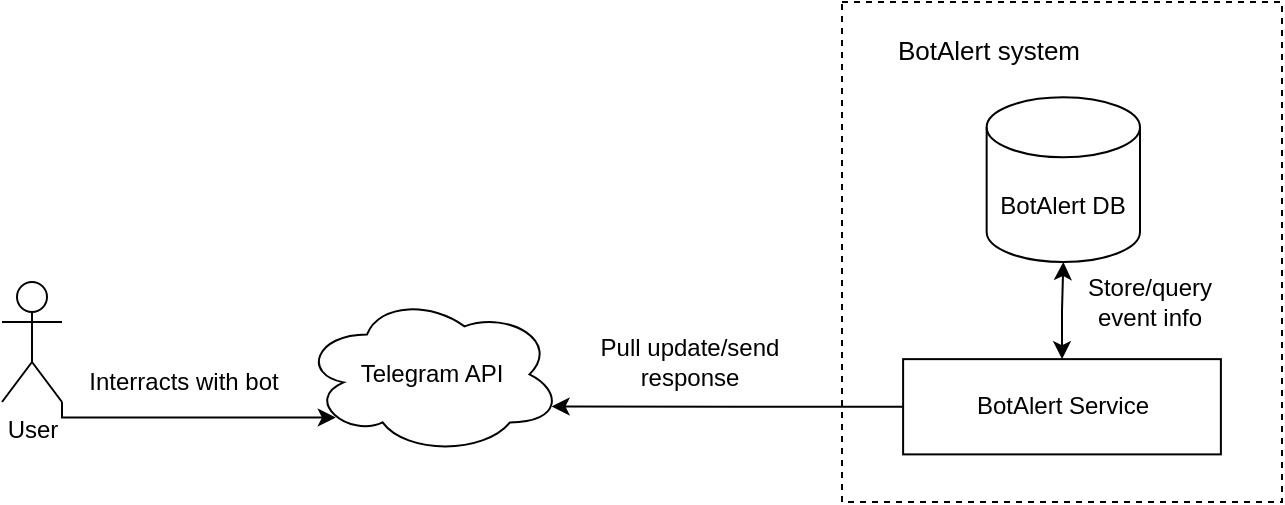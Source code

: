 <mxfile version="14.9.4" type="device"><diagram id="MJG2hg-Fv8AtAXQ82Bgx" name="Page-1"><mxGraphModel dx="1038" dy="489" grid="1" gridSize="10" guides="1" tooltips="1" connect="1" arrows="1" fold="1" page="1" pageScale="1" pageWidth="827" pageHeight="1169" math="0" shadow="0"><root><mxCell id="0"/><mxCell id="1" parent="0"/><mxCell id="C6__gA9YaxQk2vIO3m-H-23" style="edgeStyle=orthogonalEdgeStyle;rounded=0;orthogonalLoop=1;jettySize=auto;html=1;exitX=1;exitY=1;exitDx=0;exitDy=0;exitPerimeter=0;entryX=0.13;entryY=0.77;entryDx=0;entryDy=0;entryPerimeter=0;startArrow=none;startFill=0;" edge="1" parent="1" source="C6__gA9YaxQk2vIO3m-H-5" target="C6__gA9YaxQk2vIO3m-H-6"><mxGeometry relative="1" as="geometry"><Array as="points"><mxPoint x="160" y="408"/></Array></mxGeometry></mxCell><mxCell id="C6__gA9YaxQk2vIO3m-H-5" value="User&lt;br&gt;" style="shape=umlActor;verticalLabelPosition=bottom;verticalAlign=top;html=1;outlineConnect=0;" vertex="1" parent="1"><mxGeometry x="130" y="340" width="30" height="60" as="geometry"/></mxCell><mxCell id="C6__gA9YaxQk2vIO3m-H-6" value="Telegram API" style="ellipse;shape=cloud;whiteSpace=wrap;html=1;" vertex="1" parent="1"><mxGeometry x="280" y="346.19" width="130" height="80" as="geometry"/></mxCell><mxCell id="C6__gA9YaxQk2vIO3m-H-13" value="" style="group" vertex="1" connectable="0" parent="1"><mxGeometry x="550" y="200" width="220" height="250" as="geometry"/></mxCell><mxCell id="C6__gA9YaxQk2vIO3m-H-11" value="" style="rounded=0;whiteSpace=wrap;html=1;fillColor=none;dashed=1;" vertex="1" parent="C6__gA9YaxQk2vIO3m-H-13"><mxGeometry width="220" height="250.0" as="geometry"/></mxCell><mxCell id="C6__gA9YaxQk2vIO3m-H-19" style="edgeStyle=orthogonalEdgeStyle;rounded=0;orthogonalLoop=1;jettySize=auto;html=1;entryX=0.5;entryY=1;entryDx=0;entryDy=0;entryPerimeter=0;startArrow=classic;startFill=1;exitX=0.5;exitY=0;exitDx=0;exitDy=0;" edge="1" parent="C6__gA9YaxQk2vIO3m-H-13" source="C6__gA9YaxQk2vIO3m-H-9" target="C6__gA9YaxQk2vIO3m-H-10"><mxGeometry relative="1" as="geometry"/></mxCell><mxCell id="C6__gA9YaxQk2vIO3m-H-9" value="BotAlert Service" style="rounded=0;whiteSpace=wrap;html=1;" vertex="1" parent="C6__gA9YaxQk2vIO3m-H-13"><mxGeometry x="30.556" y="178.571" width="158.889" height="47.619" as="geometry"/></mxCell><mxCell id="C6__gA9YaxQk2vIO3m-H-10" value="BotAlert DB" style="shape=cylinder3;whiteSpace=wrap;html=1;boundedLbl=1;backgroundOutline=1;size=15;" vertex="1" parent="C6__gA9YaxQk2vIO3m-H-13"><mxGeometry x="72.33" y="47.62" width="76.67" height="82.38" as="geometry"/></mxCell><mxCell id="C6__gA9YaxQk2vIO3m-H-12" value="&lt;font style=&quot;font-size: 13px&quot;&gt;BotAlert system&lt;/font&gt;" style="text;html=1;strokeColor=none;fillColor=none;align=center;verticalAlign=middle;whiteSpace=wrap;rounded=0;dashed=1;" vertex="1" parent="C6__gA9YaxQk2vIO3m-H-13"><mxGeometry y="11.905" width="146.667" height="23.81" as="geometry"/></mxCell><mxCell id="C6__gA9YaxQk2vIO3m-H-21" value="Store/query event info" style="text;html=1;strokeColor=none;fillColor=none;align=center;verticalAlign=middle;whiteSpace=wrap;rounded=0;dashed=1;" vertex="1" parent="C6__gA9YaxQk2vIO3m-H-13"><mxGeometry x="119.44" y="140" width="70" height="20" as="geometry"/></mxCell><mxCell id="C6__gA9YaxQk2vIO3m-H-18" style="edgeStyle=orthogonalEdgeStyle;rounded=0;orthogonalLoop=1;jettySize=auto;html=1;exitX=0;exitY=0.5;exitDx=0;exitDy=0;entryX=0.96;entryY=0.7;entryDx=0;entryDy=0;entryPerimeter=0;" edge="1" parent="1" source="C6__gA9YaxQk2vIO3m-H-9" target="C6__gA9YaxQk2vIO3m-H-6"><mxGeometry relative="1" as="geometry"/></mxCell><mxCell id="C6__gA9YaxQk2vIO3m-H-22" value="Pull update/send response" style="text;html=1;strokeColor=none;fillColor=none;align=center;verticalAlign=middle;whiteSpace=wrap;rounded=0;dashed=1;" vertex="1" parent="1"><mxGeometry x="414" y="360" width="120" height="40" as="geometry"/></mxCell><mxCell id="C6__gA9YaxQk2vIO3m-H-24" value="Interracts with bot" style="text;html=1;strokeColor=none;fillColor=none;align=center;verticalAlign=middle;whiteSpace=wrap;rounded=0;dashed=1;" vertex="1" parent="1"><mxGeometry x="171" y="380" width="100" height="20" as="geometry"/></mxCell></root></mxGraphModel></diagram></mxfile>